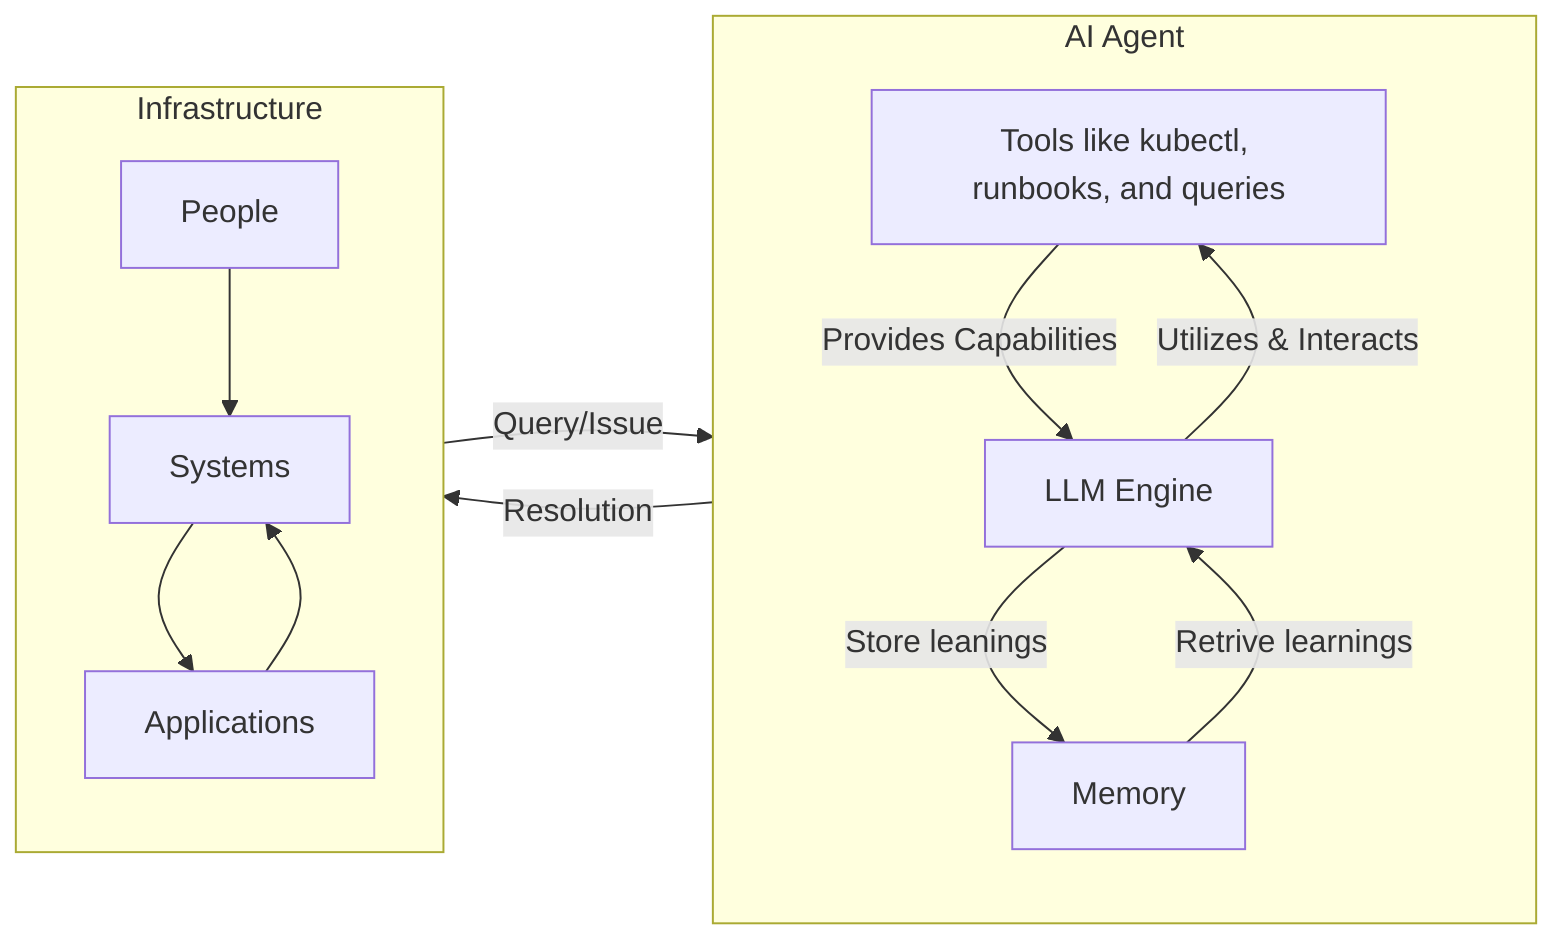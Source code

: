 graph LR
    subgraph CoreAI [AI Agent]
        T[Tools like kubectl, runbooks, and queries]
        H[LLM Engine]
        S[Memory]

        T -- Provides Capabilities --> H
        H -- Utilizes & Interacts --> T
        H -- Store leanings --> S
        S -- Retrive learnings --> H
    end

    subgraph Infrastructure
        A[Systems]
        B[Applications]
        C[People]
        
        A --> B
        B --> A

        C--> A
    end

    CoreAI -- Resolution --> Infrastructure
    Infrastructure -- Query/Issue --> CoreAI